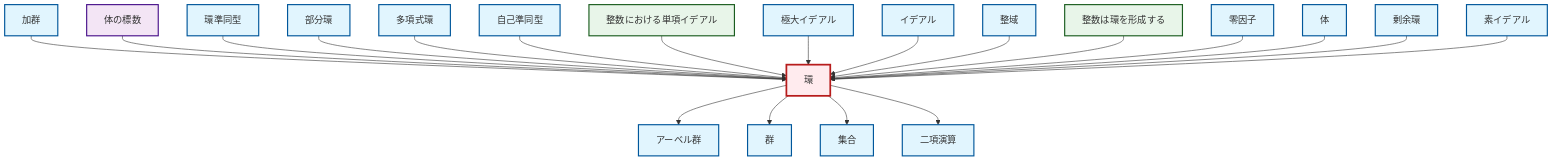 graph TD
    classDef definition fill:#e1f5fe,stroke:#01579b,stroke-width:2px
    classDef theorem fill:#f3e5f5,stroke:#4a148c,stroke-width:2px
    classDef axiom fill:#fff3e0,stroke:#e65100,stroke-width:2px
    classDef example fill:#e8f5e9,stroke:#1b5e20,stroke-width:2px
    classDef current fill:#ffebee,stroke:#b71c1c,stroke-width:3px
    ex-integers-ring["整数は環を形成する"]:::example
    def-polynomial-ring["多項式環"]:::definition
    def-integral-domain["整域"]:::definition
    def-module["加群"]:::definition
    def-maximal-ideal["極大イデアル"]:::definition
    def-group["群"]:::definition
    def-subring["部分環"]:::definition
    def-zero-divisor["零因子"]:::definition
    def-prime-ideal["素イデアル"]:::definition
    def-set["集合"]:::definition
    ex-principal-ideal["整数における単項イデアル"]:::example
    def-binary-operation["二項演算"]:::definition
    def-endomorphism["自己準同型"]:::definition
    def-abelian-group["アーベル群"]:::definition
    def-ring["環"]:::definition
    thm-field-characteristic["体の標数"]:::theorem
    def-quotient-ring["剰余環"]:::definition
    def-ring-homomorphism["環準同型"]:::definition
    def-field["体"]:::definition
    def-ideal["イデアル"]:::definition
    def-module --> def-ring
    thm-field-characteristic --> def-ring
    def-ring-homomorphism --> def-ring
    def-subring --> def-ring
    def-ring --> def-abelian-group
    def-polynomial-ring --> def-ring
    def-endomorphism --> def-ring
    ex-principal-ideal --> def-ring
    def-maximal-ideal --> def-ring
    def-ideal --> def-ring
    def-ring --> def-group
    def-ring --> def-set
    def-integral-domain --> def-ring
    ex-integers-ring --> def-ring
    def-ring --> def-binary-operation
    def-zero-divisor --> def-ring
    def-field --> def-ring
    def-quotient-ring --> def-ring
    def-prime-ideal --> def-ring
    class def-ring current